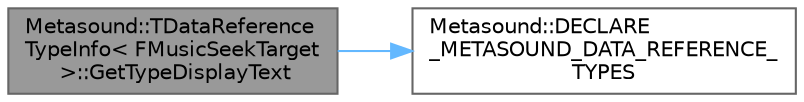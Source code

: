 digraph "Metasound::TDataReferenceTypeInfo&lt; FMusicSeekTarget &gt;::GetTypeDisplayText"
{
 // INTERACTIVE_SVG=YES
 // LATEX_PDF_SIZE
  bgcolor="transparent";
  edge [fontname=Helvetica,fontsize=10,labelfontname=Helvetica,labelfontsize=10];
  node [fontname=Helvetica,fontsize=10,shape=box,height=0.2,width=0.4];
  rankdir="LR";
  Node1 [id="Node000001",label="Metasound::TDataReference\lTypeInfo\< FMusicSeekTarget\l \>::GetTypeDisplayText",height=0.2,width=0.4,color="gray40", fillcolor="grey60", style="filled", fontcolor="black",tooltip=" "];
  Node1 -> Node2 [id="edge1_Node000001_Node000002",color="steelblue1",style="solid",tooltip=" "];
  Node2 [id="Node000002",label="Metasound::DECLARE\l_METASOUND_DATA_REFERENCE_\lTYPES",height=0.2,width=0.4,color="grey40", fillcolor="white", style="filled",URL="$d8/d33/namespaceMetasound.html#adf3c7d3d6c67480a5cf6078f0328f00f",tooltip=" "];
}
